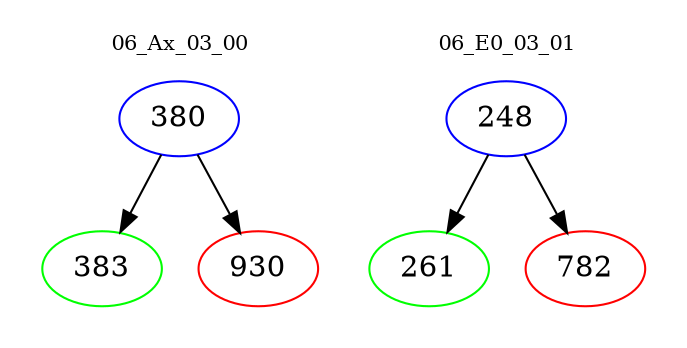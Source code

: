 digraph{
subgraph cluster_0 {
color = white
label = "06_Ax_03_00";
fontsize=10;
T0_380 [label="380", color="blue"]
T0_380 -> T0_383 [color="black"]
T0_383 [label="383", color="green"]
T0_380 -> T0_930 [color="black"]
T0_930 [label="930", color="red"]
}
subgraph cluster_1 {
color = white
label = "06_E0_03_01";
fontsize=10;
T1_248 [label="248", color="blue"]
T1_248 -> T1_261 [color="black"]
T1_261 [label="261", color="green"]
T1_248 -> T1_782 [color="black"]
T1_782 [label="782", color="red"]
}
}
